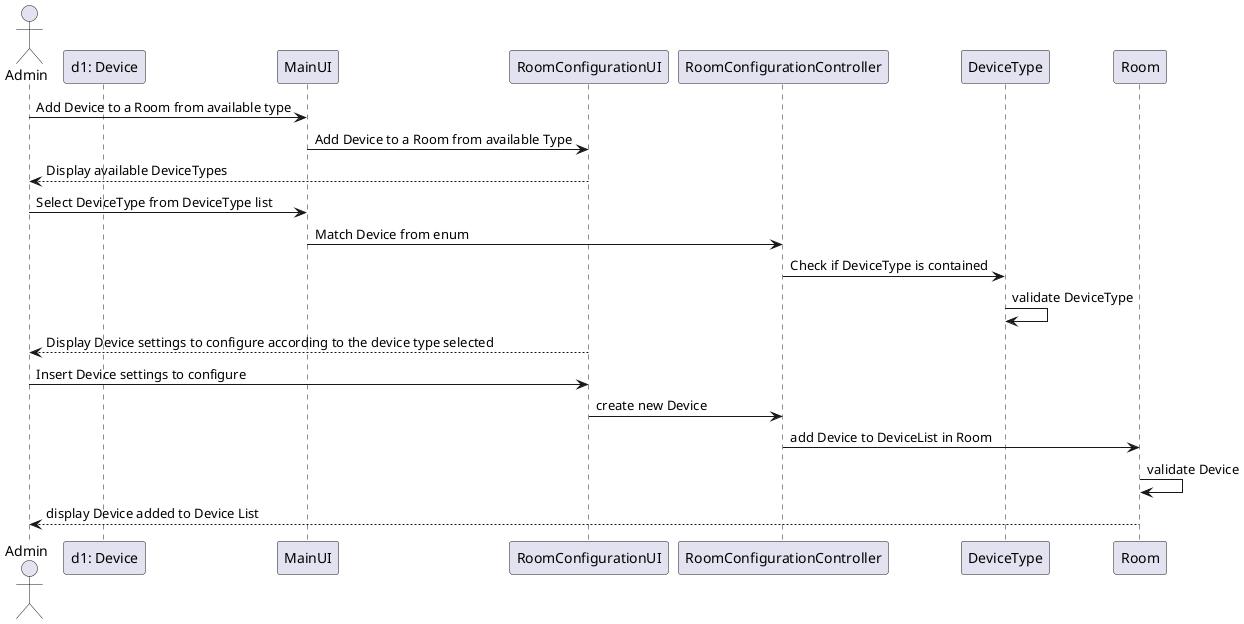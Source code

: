 @startuml
actor Admin
participant "d1: Device"
Admin -> MainUI: Add Device to a Room from available type
MainUI -> RoomConfigurationUI: Add Device to a Room from available Type
RoomConfigurationUI --> Admin: Display available DeviceTypes
Admin -> MainUI: Select DeviceType from DeviceType list
MainUI -> RoomConfigurationController: Match Device from enum
RoomConfigurationController -> DeviceType: Check if DeviceType is contained
DeviceType -> DeviceType: validate DeviceType
RoomConfigurationUI --> Admin: Display Device settings to configure according to the device type selected
Admin-> RoomConfigurationUI: Insert Device settings to configure
RoomConfigurationUI -> RoomConfigurationController: create new Device
RoomConfigurationController -> Room: add Device to DeviceList in Room
Room -> Room: validate Device
Room--> Admin: display Device added to Device List
@endumlΩ